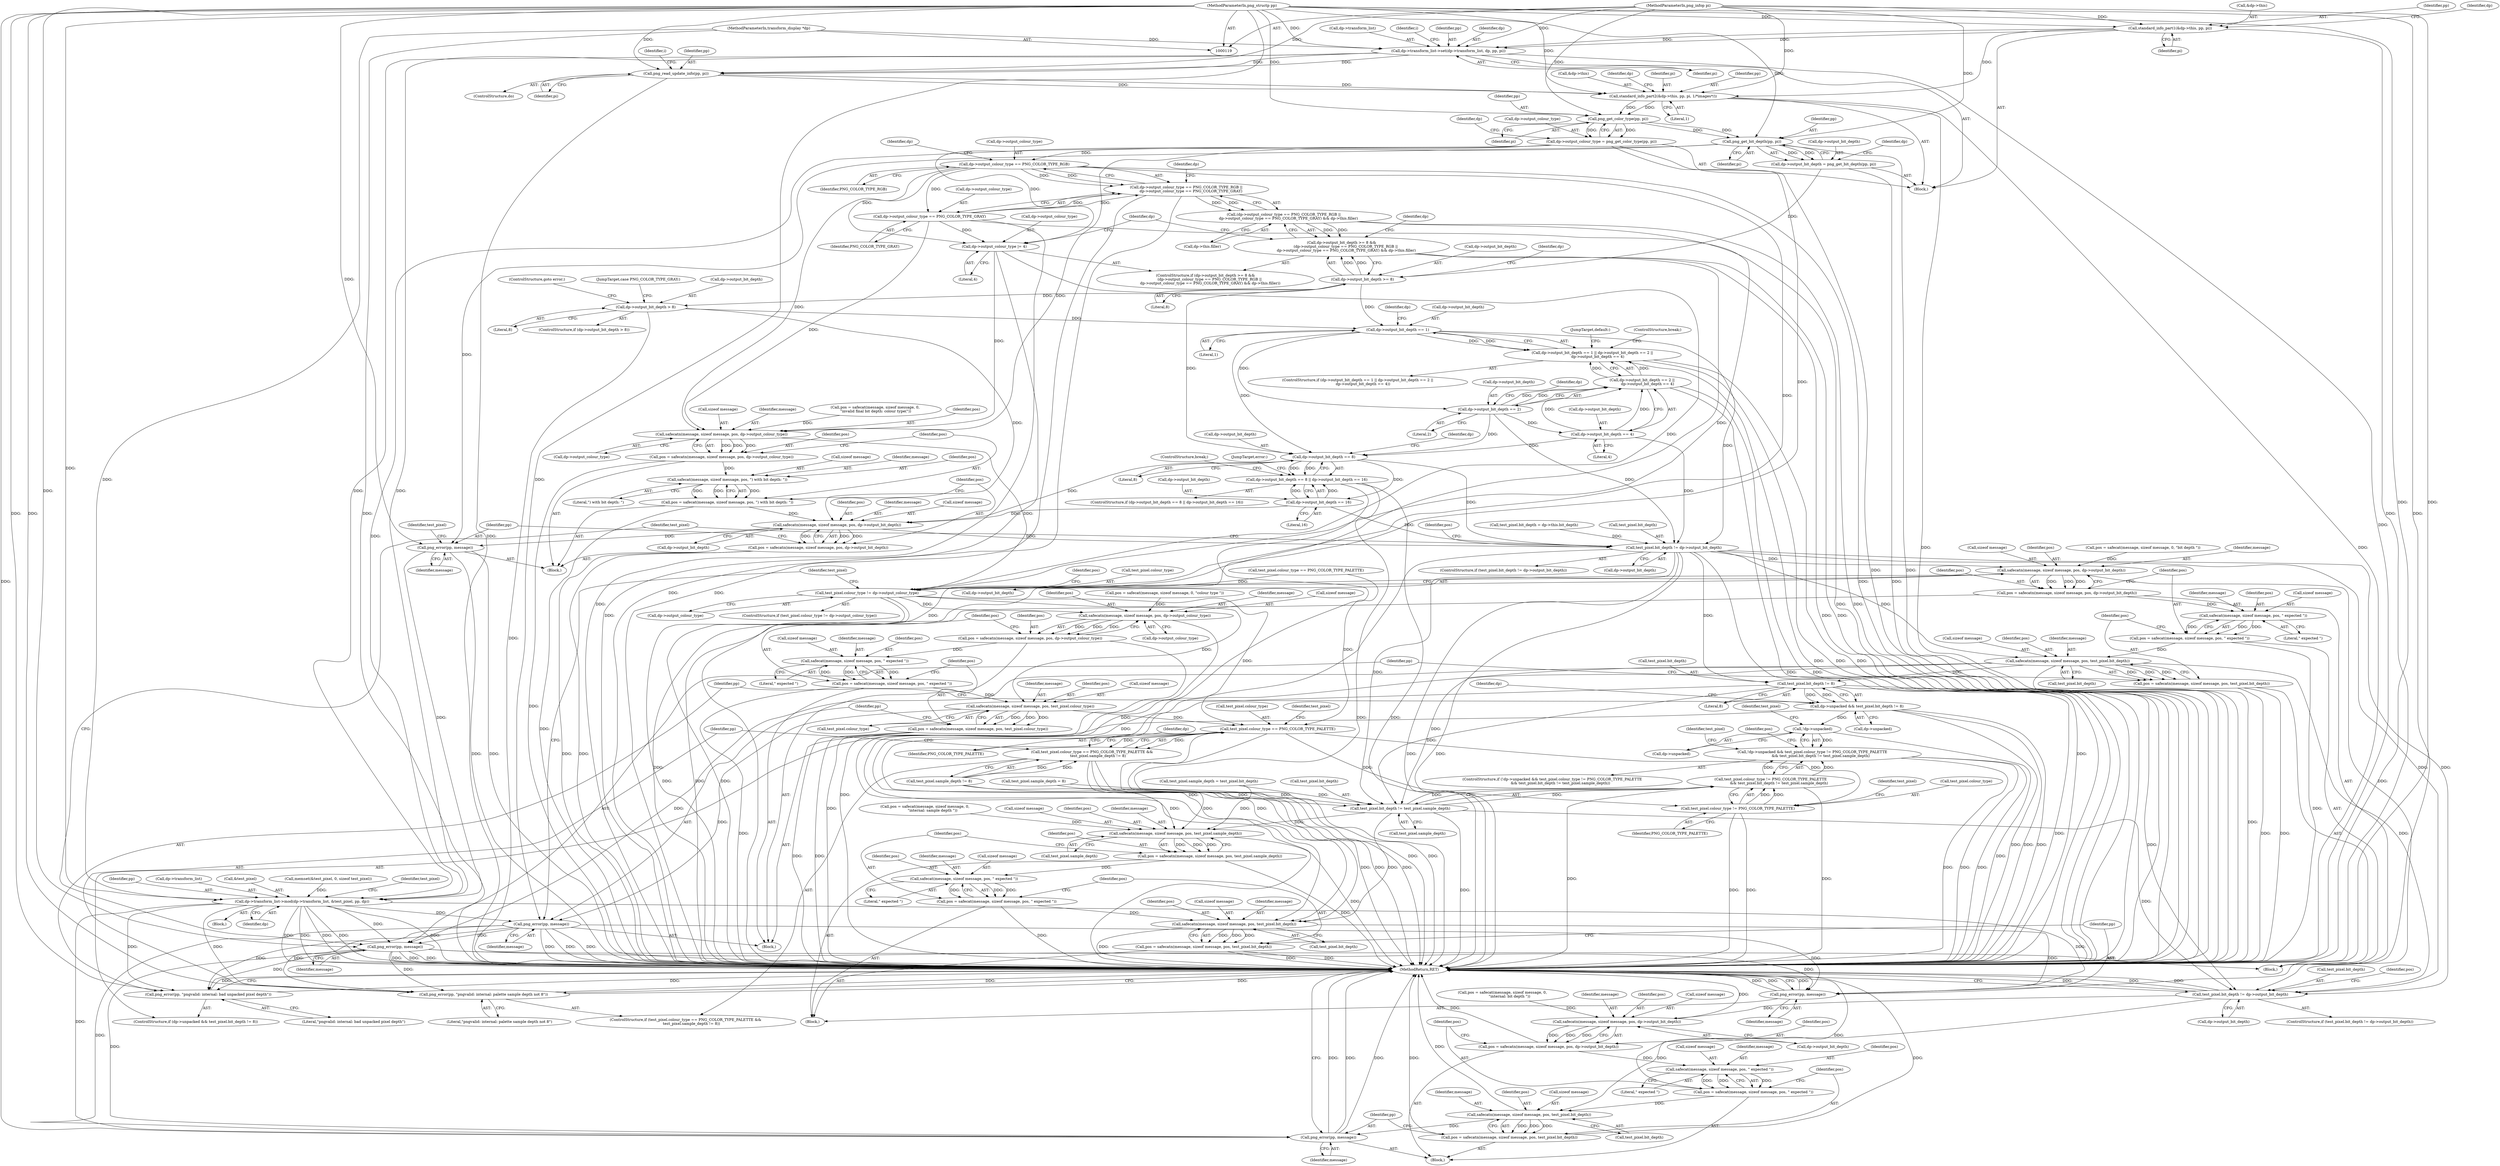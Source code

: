 digraph "0_Android_9d4853418ab2f754c2b63e091c29c5529b8b86ca_149@API" {
"1000148" [label="(Call,png_read_update_info(pp, pi))"];
"1000131" [label="(Call,dp->transform_list->set(dp->transform_list, dp, pp, pi))"];
"1000120" [label="(MethodParameterIn,transform_display *dp)"];
"1000124" [label="(Call,standard_info_part1(&dp->this, pp, pi))"];
"1000121" [label="(MethodParameterIn,png_structp pp)"];
"1000122" [label="(MethodParameterIn,png_infop pi)"];
"1000155" [label="(Call,standard_info_part2(&dp->this, pp, pi, 1/*images*/))"];
"1000167" [label="(Call,png_get_color_type(pp, pi))"];
"1000163" [label="(Call,dp->output_colour_type = png_get_color_type(pp, pi))"];
"1000186" [label="(Call,dp->output_colour_type == PNG_COLOR_TYPE_RGB)"];
"1000185" [label="(Call,dp->output_colour_type == PNG_COLOR_TYPE_RGB ||\n        dp->output_colour_type == PNG_COLOR_TYPE_GRAY)"];
"1000184" [label="(Call,(dp->output_colour_type == PNG_COLOR_TYPE_RGB ||\n        dp->output_colour_type == PNG_COLOR_TYPE_GRAY) && dp->this.filler)"];
"1000178" [label="(Call,dp->output_bit_depth >= 8 &&\n       (dp->output_colour_type == PNG_COLOR_TYPE_RGB ||\n        dp->output_colour_type == PNG_COLOR_TYPE_GRAY) && dp->this.filler)"];
"1000191" [label="(Call,dp->output_colour_type == PNG_COLOR_TYPE_GRAY)"];
"1000201" [label="(Call,dp->output_colour_type |= 4)"];
"1000267" [label="(Call,safecatn(message, sizeof message, pos, dp->output_colour_type))"];
"1000265" [label="(Call,pos = safecatn(message, sizeof message, pos, dp->output_colour_type))"];
"1000277" [label="(Call,safecat(message, sizeof message, pos, \") with bit depth: \"))"];
"1000275" [label="(Call,pos = safecat(message, sizeof message, pos, \") with bit depth: \"))"];
"1000285" [label="(Call,safecatn(message, sizeof message, pos, dp->output_bit_depth))"];
"1000283" [label="(Call,pos = safecatn(message, sizeof message, pos, dp->output_bit_depth))"];
"1000293" [label="(Call,png_error(pp, message))"];
"1000371" [label="(Call,dp->transform_list->mod(dp->transform_list, &test_pixel, pp, dp))"];
"1000426" [label="(Call,png_error(pp, message))"];
"1000476" [label="(Call,png_error(pp, message))"];
"1000491" [label="(Call,png_error(pp, \"pngvalid: internal: palette sample depth not 8\"))"];
"1000505" [label="(Call,png_error(pp, \"pngvalid: internal: bad unpacked pixel depth\"))"];
"1000567" [label="(Call,png_error(pp, message))"];
"1000618" [label="(Call,png_error(pp, message))"];
"1000430" [label="(Call,test_pixel.bit_depth != dp->output_bit_depth)"];
"1000450" [label="(Call,safecatn(message, sizeof message, pos, dp->output_bit_depth))"];
"1000448" [label="(Call,pos = safecatn(message, sizeof message, pos, dp->output_bit_depth))"];
"1000460" [label="(Call,safecat(message, sizeof message, pos, \" expected \"))"];
"1000458" [label="(Call,pos = safecat(message, sizeof message, pos, \" expected \"))"];
"1000468" [label="(Call,safecatn(message, sizeof message, pos, test_pixel.bit_depth))"];
"1000466" [label="(Call,pos = safecatn(message, sizeof message, pos, test_pixel.bit_depth))"];
"1000500" [label="(Call,test_pixel.bit_depth != 8)"];
"1000496" [label="(Call,dp->unpacked && test_pixel.bit_depth != 8)"];
"1000511" [label="(Call,!dp->unpacked)"];
"1000510" [label="(Call,!dp->unpacked && test_pixel.colour_type != PNG_COLOR_TYPE_PALETTE\n              && test_pixel.bit_depth != test_pixel.sample_depth)"];
"1000521" [label="(Call,test_pixel.bit_depth != test_pixel.sample_depth)"];
"1000515" [label="(Call,test_pixel.colour_type != PNG_COLOR_TYPE_PALETTE\n              && test_pixel.bit_depth != test_pixel.sample_depth)"];
"1000541" [label="(Call,safecatn(message, sizeof message, pos, test_pixel.sample_depth))"];
"1000539" [label="(Call,pos = safecatn(message, sizeof message, pos, test_pixel.sample_depth))"];
"1000551" [label="(Call,safecat(message, sizeof message, pos, \" expected \"))"];
"1000549" [label="(Call,pos = safecat(message, sizeof message, pos, \" expected \"))"];
"1000559" [label="(Call,safecatn(message, sizeof message, pos, test_pixel.bit_depth))"];
"1000557" [label="(Call,pos = safecatn(message, sizeof message, pos, test_pixel.bit_depth))"];
"1000572" [label="(Call,test_pixel.bit_depth != dp->output_bit_depth)"];
"1000592" [label="(Call,safecatn(message, sizeof message, pos, dp->output_bit_depth))"];
"1000590" [label="(Call,pos = safecatn(message, sizeof message, pos, dp->output_bit_depth))"];
"1000602" [label="(Call,safecat(message, sizeof message, pos, \" expected \"))"];
"1000600" [label="(Call,pos = safecat(message, sizeof message, pos, \" expected \"))"];
"1000610" [label="(Call,safecatn(message, sizeof message, pos, test_pixel.bit_depth))"];
"1000608" [label="(Call,pos = safecatn(message, sizeof message, pos, test_pixel.bit_depth))"];
"1000380" [label="(Call,test_pixel.colour_type != dp->output_colour_type)"];
"1000400" [label="(Call,safecatn(message, sizeof message, pos, dp->output_colour_type))"];
"1000398" [label="(Call,pos = safecatn(message, sizeof message, pos, dp->output_colour_type))"];
"1000410" [label="(Call,safecat(message, sizeof message, pos, \" expected \"))"];
"1000408" [label="(Call,pos = safecat(message, sizeof message, pos, \" expected \"))"];
"1000418" [label="(Call,safecatn(message, sizeof message, pos, test_pixel.colour_type))"];
"1000416" [label="(Call,pos = safecatn(message, sizeof message, pos, test_pixel.colour_type))"];
"1000481" [label="(Call,test_pixel.colour_type == PNG_COLOR_TYPE_PALETTE)"];
"1000480" [label="(Call,test_pixel.colour_type == PNG_COLOR_TYPE_PALETTE &&\n          test_pixel.sample_depth != 8)"];
"1000516" [label="(Call,test_pixel.colour_type != PNG_COLOR_TYPE_PALETTE)"];
"1000174" [label="(Call,png_get_bit_depth(pp, pi))"];
"1000170" [label="(Call,dp->output_bit_depth = png_get_bit_depth(pp, pi))"];
"1000179" [label="(Call,dp->output_bit_depth >= 8)"];
"1000213" [label="(Call,dp->output_bit_depth > 8)"];
"1000222" [label="(Call,dp->output_bit_depth == 1)"];
"1000221" [label="(Call,dp->output_bit_depth == 1 || dp->output_bit_depth == 2 ||\n         dp->output_bit_depth == 4)"];
"1000228" [label="(Call,dp->output_bit_depth == 2)"];
"1000227" [label="(Call,dp->output_bit_depth == 2 ||\n         dp->output_bit_depth == 4)"];
"1000233" [label="(Call,dp->output_bit_depth == 4)"];
"1000242" [label="(Call,dp->output_bit_depth == 8)"];
"1000241" [label="(Call,dp->output_bit_depth == 8 || dp->output_bit_depth == 16)"];
"1000247" [label="(Call,dp->output_bit_depth == 16)"];
"1000481" [label="(Call,test_pixel.colour_type == PNG_COLOR_TYPE_PALETTE)"];
"1000451" [label="(Identifier,message)"];
"1000371" [label="(Call,dp->transform_list->mod(dp->transform_list, &test_pixel, pp, dp))"];
"1000513" [label="(Identifier,dp)"];
"1000400" [label="(Call,safecatn(message, sizeof message, pos, dp->output_colour_type))"];
"1000125" [label="(Call,&dp->this)"];
"1000219" [label="(JumpTarget,case PNG_COLOR_TYPE_GRAY:)"];
"1000195" [label="(Identifier,PNG_COLOR_TYPE_GRAY)"];
"1000202" [label="(Call,dp->output_colour_type)"];
"1000420" [label="(Call,sizeof message)"];
"1000267" [label="(Call,safecatn(message, sizeof message, pos, dp->output_colour_type))"];
"1000191" [label="(Call,dp->output_colour_type == PNG_COLOR_TYPE_GRAY)"];
"1000458" [label="(Call,pos = safecat(message, sizeof message, pos, \" expected \"))"];
"1000164" [label="(Call,dp->output_colour_type)"];
"1000278" [label="(Identifier,message)"];
"1000492" [label="(Identifier,pp)"];
"1000448" [label="(Call,pos = safecatn(message, sizeof message, pos, dp->output_bit_depth))"];
"1000603" [label="(Identifier,message)"];
"1000222" [label="(Call,dp->output_bit_depth == 1)"];
"1000498" [label="(Identifier,dp)"];
"1000187" [label="(Call,dp->output_colour_type)"];
"1000281" [label="(Identifier,pos)"];
"1000432" [label="(Identifier,test_pixel)"];
"1000123" [label="(Block,)"];
"1000572" [label="(Call,test_pixel.bit_depth != dp->output_bit_depth)"];
"1000466" [label="(Call,pos = safecatn(message, sizeof message, pos, test_pixel.bit_depth))"];
"1000541" [label="(Call,safecatn(message, sizeof message, pos, test_pixel.sample_depth))"];
"1000495" [label="(ControlStructure,if (dp->unpacked && test_pixel.bit_depth != 8))"];
"1000417" [label="(Identifier,pos)"];
"1000135" [label="(Identifier,dp)"];
"1000606" [label="(Identifier,pos)"];
"1000480" [label="(Call,test_pixel.colour_type == PNG_COLOR_TYPE_PALETTE &&\n          test_pixel.sample_depth != 8)"];
"1000478" [label="(Identifier,message)"];
"1000214" [label="(Call,dp->output_bit_depth)"];
"1000510" [label="(Call,!dp->unpacked && test_pixel.colour_type != PNG_COLOR_TYPE_PALETTE\n              && test_pixel.bit_depth != test_pixel.sample_depth)"];
"1000515" [label="(Call,test_pixel.colour_type != PNG_COLOR_TYPE_PALETTE\n              && test_pixel.bit_depth != test_pixel.sample_depth)"];
"1000398" [label="(Call,pos = safecatn(message, sizeof message, pos, dp->output_colour_type))"];
"1000220" [label="(ControlStructure,if (dp->output_bit_depth == 1 || dp->output_bit_depth == 2 ||\n         dp->output_bit_depth == 4))"];
"1000265" [label="(Call,pos = safecatn(message, sizeof message, pos, dp->output_colour_type))"];
"1000558" [label="(Identifier,pos)"];
"1000155" [label="(Call,standard_info_part2(&dp->this, pp, pi, 1/*images*/))"];
"1000203" [label="(Identifier,dp)"];
"1000483" [label="(Identifier,test_pixel)"];
"1000449" [label="(Identifier,pos)"];
"1000328" [label="(Call,test_pixel.sample_depth = 8)"];
"1000591" [label="(Identifier,pos)"];
"1000176" [label="(Identifier,pi)"];
"1000608" [label="(Call,pos = safecatn(message, sizeof message, pos, test_pixel.bit_depth))"];
"1000190" [label="(Identifier,PNG_COLOR_TYPE_RGB)"];
"1000279" [label="(Call,sizeof message)"];
"1000506" [label="(Identifier,pp)"];
"1000512" [label="(Call,dp->unpacked)"];
"1000243" [label="(Call,dp->output_bit_depth)"];
"1000563" [label="(Identifier,pos)"];
"1000567" [label="(Call,png_error(pp, message))"];
"1000507" [label="(Literal,\"pngvalid: internal: bad unpacked pixel depth\")"];
"1000241" [label="(Call,dp->output_bit_depth == 8 || dp->output_bit_depth == 16)"];
"1000268" [label="(Identifier,message)"];
"1000252" [label="(ControlStructure,break;)"];
"1000473" [label="(Call,test_pixel.bit_depth)"];
"1000377" [label="(Identifier,pp)"];
"1000460" [label="(Call,safecat(message, sizeof message, pos, \" expected \"))"];
"1000593" [label="(Identifier,message)"];
"1000516" [label="(Call,test_pixel.colour_type != PNG_COLOR_TYPE_PALETTE)"];
"1000553" [label="(Call,sizeof message)"];
"1000596" [label="(Identifier,pos)"];
"1000129" [label="(Identifier,pp)"];
"1000300" [label="(Identifier,test_pixel)"];
"1000404" [label="(Identifier,pos)"];
"1000462" [label="(Call,sizeof message)"];
"1000579" [label="(Block,)"];
"1000511" [label="(Call,!dp->unpacked)"];
"1000493" [label="(Literal,\"pngvalid: internal: palette sample depth not 8\")"];
"1000441" [label="(Identifier,pos)"];
"1000518" [label="(Identifier,test_pixel)"];
"1000427" [label="(Identifier,pp)"];
"1000390" [label="(Call,pos = safecat(message, sizeof message, 0, \"colour type \"))"];
"1000198" [label="(Identifier,dp)"];
"1000419" [label="(Identifier,message)"];
"1000160" [label="(Identifier,pp)"];
"1000186" [label="(Call,dp->output_colour_type == PNG_COLOR_TYPE_RGB)"];
"1000545" [label="(Identifier,pos)"];
"1000272" [label="(Call,dp->output_colour_type)"];
"1000569" [label="(Identifier,message)"];
"1000228" [label="(Call,dp->output_bit_depth == 2)"];
"1000561" [label="(Call,sizeof message)"];
"1000156" [label="(Call,&dp->this)"];
"1000564" [label="(Call,test_pixel.bit_depth)"];
"1000334" [label="(Call,test_pixel.sample_depth = test_pixel.bit_depth)"];
"1000573" [label="(Call,test_pixel.bit_depth)"];
"1000384" [label="(Call,dp->output_colour_type)"];
"1000410" [label="(Call,safecat(message, sizeof message, pos, \" expected \"))"];
"1000165" [label="(Identifier,dp)"];
"1000180" [label="(Call,dp->output_bit_depth)"];
"1000212" [label="(ControlStructure,if (dp->output_bit_depth > 8))"];
"1000192" [label="(Call,dp->output_colour_type)"];
"1000455" [label="(Call,dp->output_bit_depth)"];
"1000296" [label="(Block,)"];
"1000401" [label="(Identifier,message)"];
"1000416" [label="(Call,pos = safecatn(message, sizeof message, pos, test_pixel.colour_type))"];
"1000218" [label="(ControlStructure,goto error;)"];
"1000285" [label="(Call,safecatn(message, sizeof message, pos, dp->output_bit_depth))"];
"1000226" [label="(Literal,1)"];
"1000121" [label="(MethodParameterIn,png_structp pp)"];
"1000505" [label="(Call,png_error(pp, \"pngvalid: internal: bad unpacked pixel depth\"))"];
"1000430" [label="(Call,test_pixel.bit_depth != dp->output_bit_depth)"];
"1000372" [label="(Call,dp->transform_list)"];
"1000289" [label="(Identifier,pos)"];
"1000543" [label="(Call,sizeof message)"];
"1000179" [label="(Call,dp->output_bit_depth >= 8)"];
"1000559" [label="(Call,safecatn(message, sizeof message, pos, test_pixel.bit_depth))"];
"1000470" [label="(Call,sizeof message)"];
"1000137" [label="(Identifier,pi)"];
"1000590" [label="(Call,pos = safecatn(message, sizeof message, pos, dp->output_bit_depth))"];
"1000283" [label="(Call,pos = safecatn(message, sizeof message, pos, dp->output_bit_depth))"];
"1000162" [label="(Literal,1)"];
"1000609" [label="(Identifier,pos)"];
"1000412" [label="(Call,sizeof message)"];
"1000525" [label="(Call,test_pixel.sample_depth)"];
"1000485" [label="(Identifier,PNG_COLOR_TYPE_PALETTE)"];
"1000450" [label="(Call,safecatn(message, sizeof message, pos, dp->output_bit_depth))"];
"1000422" [label="(Identifier,pos)"];
"1000415" [label="(Literal,\" expected \")"];
"1000253" [label="(JumpTarget,error:)"];
"1000257" [label="(Call,pos = safecat(message, sizeof message, 0,\n \"invalid final bit depth: colour type(\"))"];
"1000242" [label="(Call,dp->output_bit_depth == 8)"];
"1000175" [label="(Identifier,pp)"];
"1000295" [label="(Identifier,message)"];
"1000408" [label="(Call,pos = safecat(message, sizeof message, pos, \" expected \"))"];
"1000409" [label="(Identifier,pos)"];
"1000381" [label="(Call,test_pixel.colour_type)"];
"1000229" [label="(Call,dp->output_bit_depth)"];
"1000177" [label="(ControlStructure,if (dp->output_bit_depth >= 8 &&\n       (dp->output_colour_type == PNG_COLOR_TYPE_RGB ||\n        dp->output_colour_type == PNG_COLOR_TYPE_GRAY) && dp->this.filler))"];
"1000248" [label="(Call,dp->output_bit_depth)"];
"1000130" [label="(Identifier,pi)"];
"1000205" [label="(Literal,4)"];
"1000132" [label="(Call,dp->transform_list)"];
"1000521" [label="(Call,test_pixel.bit_depth != test_pixel.sample_depth)"];
"1000551" [label="(Call,safecat(message, sizeof message, pos, \" expected \"))"];
"1000594" [label="(Call,sizeof message)"];
"1000217" [label="(Literal,8)"];
"1000597" [label="(Call,dp->output_bit_depth)"];
"1000600" [label="(Call,pos = safecat(message, sizeof message, pos, \" expected \"))"];
"1000601" [label="(Identifier,pos)"];
"1000238" [label="(ControlStructure,break;)"];
"1000556" [label="(Literal,\" expected \")"];
"1000277" [label="(Call,safecat(message, sizeof message, pos, \") with bit depth: \"))"];
"1000171" [label="(Call,dp->output_bit_depth)"];
"1000426" [label="(Call,png_error(pp, message))"];
"1000251" [label="(Literal,16)"];
"1000131" [label="(Call,dp->transform_list->set(dp->transform_list, dp, pp, pi))"];
"1000523" [label="(Identifier,test_pixel)"];
"1000602" [label="(Call,safecat(message, sizeof message, pos, \" expected \"))"];
"1000230" [label="(Identifier,dp)"];
"1000150" [label="(Identifier,pi)"];
"1000476" [label="(Call,png_error(pp, message))"];
"1000169" [label="(Identifier,pi)"];
"1000568" [label="(Identifier,pp)"];
"1000276" [label="(Identifier,pos)"];
"1000227" [label="(Call,dp->output_bit_depth == 2 ||\n         dp->output_bit_depth == 4)"];
"1000583" [label="(Identifier,pos)"];
"1000313" [label="(Call,test_pixel.bit_depth = dp->this.bit_depth)"];
"1000411" [label="(Identifier,message)"];
"1000429" [label="(ControlStructure,if (test_pixel.bit_depth != dp->output_bit_depth))"];
"1000486" [label="(Call,test_pixel.sample_depth != 8)"];
"1000201" [label="(Call,dp->output_colour_type |= 4)"];
"1000196" [label="(Call,dp->this.filler)"];
"1000497" [label="(Call,dp->unpacked)"];
"1000290" [label="(Call,dp->output_bit_depth)"];
"1000540" [label="(Identifier,pos)"];
"1000174" [label="(Call,png_get_bit_depth(pp, pi))"];
"1000323" [label="(Call,test_pixel.colour_type == PNG_COLOR_TYPE_PALETTE)"];
"1000520" [label="(Identifier,PNG_COLOR_TYPE_PALETTE)"];
"1000607" [label="(Literal,\" expected \")"];
"1000249" [label="(Identifier,dp)"];
"1000522" [label="(Call,test_pixel.bit_depth)"];
"1000293" [label="(Call,png_error(pp, message))"];
"1000375" [label="(Call,&test_pixel)"];
"1000141" [label="(Identifier,i)"];
"1000452" [label="(Call,sizeof message)"];
"1000454" [label="(Identifier,pos)"];
"1000247" [label="(Call,dp->output_bit_depth == 16)"];
"1000440" [label="(Call,pos = safecat(message, sizeof message, 0, \"bit depth \"))"];
"1000184" [label="(Call,(dp->output_colour_type == PNG_COLOR_TYPE_RGB ||\n        dp->output_colour_type == PNG_COLOR_TYPE_GRAY) && dp->this.filler)"];
"1000618" [label="(Call,png_error(pp, message))"];
"1000378" [label="(Identifier,dp)"];
"1000188" [label="(Identifier,dp)"];
"1000148" [label="(Call,png_read_update_info(pp, pi))"];
"1000501" [label="(Call,test_pixel.bit_depth)"];
"1000542" [label="(Identifier,message)"];
"1000167" [label="(Call,png_get_color_type(pp, pi))"];
"1000604" [label="(Call,sizeof message)"];
"1000271" [label="(Identifier,pos)"];
"1000391" [label="(Identifier,pos)"];
"1000555" [label="(Identifier,pos)"];
"1000269" [label="(Call,sizeof message)"];
"1000246" [label="(Literal,8)"];
"1000467" [label="(Identifier,pos)"];
"1000120" [label="(MethodParameterIn,transform_display *dp)"];
"1000124" [label="(Call,standard_info_part1(&dp->this, pp, pi))"];
"1000294" [label="(Identifier,pp)"];
"1000428" [label="(Identifier,message)"];
"1000223" [label="(Call,dp->output_bit_depth)"];
"1000232" [label="(Literal,2)"];
"1000233" [label="(Call,dp->output_bit_depth == 4)"];
"1000434" [label="(Call,dp->output_bit_depth)"];
"1000571" [label="(ControlStructure,if (test_pixel.bit_depth != dp->output_bit_depth))"];
"1000614" [label="(Identifier,pos)"];
"1000235" [label="(Identifier,dp)"];
"1000459" [label="(Identifier,pos)"];
"1000402" [label="(Call,sizeof message)"];
"1000399" [label="(Identifier,pos)"];
"1000286" [label="(Identifier,message)"];
"1000387" [label="(Block,)"];
"1000423" [label="(Call,test_pixel.colour_type)"];
"1000557" [label="(Call,pos = safecatn(message, sizeof message, pos, test_pixel.bit_depth))"];
"1000468" [label="(Call,safecatn(message, sizeof message, pos, test_pixel.bit_depth))"];
"1000418" [label="(Call,safecatn(message, sizeof message, pos, test_pixel.colour_type))"];
"1000437" [label="(Block,)"];
"1000284" [label="(Identifier,pos)"];
"1000620" [label="(Identifier,message)"];
"1000539" [label="(Call,pos = safecatn(message, sizeof message, pos, test_pixel.sample_depth))"];
"1000161" [label="(Identifier,pi)"];
"1000472" [label="(Identifier,pos)"];
"1000178" [label="(Call,dp->output_bit_depth >= 8 &&\n       (dp->output_colour_type == PNG_COLOR_TYPE_RGB ||\n        dp->output_colour_type == PNG_COLOR_TYPE_GRAY) && dp->this.filler)"];
"1000531" [label="(Call,pos = safecat(message, sizeof message, 0,\n             \"internal: sample depth \"))"];
"1000298" [label="(Call,memset(&test_pixel, 0, sizeof test_pixel))"];
"1000136" [label="(Identifier,pp)"];
"1000550" [label="(Identifier,pos)"];
"1000163" [label="(Call,dp->output_colour_type = png_get_color_type(pp, pi))"];
"1000610" [label="(Call,safecatn(message, sizeof message, pos, test_pixel.bit_depth))"];
"1000491" [label="(Call,png_error(pp, \"pngvalid: internal: palette sample depth not 8\"))"];
"1000266" [label="(Identifier,pos)"];
"1000275" [label="(Call,pos = safecat(message, sizeof message, pos, \") with bit depth: \"))"];
"1000549" [label="(Call,pos = safecat(message, sizeof message, pos, \" expected \"))"];
"1000532" [label="(Identifier,pos)"];
"1000560" [label="(Identifier,message)"];
"1000592" [label="(Call,safecatn(message, sizeof message, pos, dp->output_bit_depth))"];
"1000170" [label="(Call,dp->output_bit_depth = png_get_bit_depth(pp, pi))"];
"1000133" [label="(Identifier,dp)"];
"1000221" [label="(Call,dp->output_bit_depth == 1 || dp->output_bit_depth == 2 ||\n         dp->output_bit_depth == 4)"];
"1000379" [label="(ControlStructure,if (test_pixel.colour_type != dp->output_colour_type))"];
"1000621" [label="(MethodReturn,RET)"];
"1000612" [label="(Call,sizeof message)"];
"1000153" [label="(Identifier,i)"];
"1000208" [label="(Identifier,dp)"];
"1000382" [label="(Identifier,test_pixel)"];
"1000500" [label="(Call,test_pixel.bit_depth != 8)"];
"1000552" [label="(Identifier,message)"];
"1000582" [label="(Call,pos = safecat(message, sizeof message, 0,\n            \"internal: bit depth \"))"];
"1000574" [label="(Identifier,test_pixel)"];
"1000619" [label="(Identifier,pp)"];
"1000414" [label="(Identifier,pos)"];
"1000254" [label="(Block,)"];
"1000465" [label="(Literal,\" expected \")"];
"1000183" [label="(Literal,8)"];
"1000380" [label="(Call,test_pixel.colour_type != dp->output_colour_type)"];
"1000234" [label="(Call,dp->output_bit_depth)"];
"1000287" [label="(Call,sizeof message)"];
"1000509" [label="(ControlStructure,if (!dp->unpacked && test_pixel.colour_type != PNG_COLOR_TYPE_PALETTE\n              && test_pixel.bit_depth != test_pixel.sample_depth))"];
"1000237" [label="(Literal,4)"];
"1000213" [label="(Call,dp->output_bit_depth > 8)"];
"1000181" [label="(Identifier,dp)"];
"1000282" [label="(Literal,\") with bit depth: \")"];
"1000431" [label="(Call,test_pixel.bit_depth)"];
"1000168" [label="(Identifier,pp)"];
"1000482" [label="(Call,test_pixel.colour_type)"];
"1000185" [label="(Call,dp->output_colour_type == PNG_COLOR_TYPE_RGB ||\n        dp->output_colour_type == PNG_COLOR_TYPE_GRAY)"];
"1000461" [label="(Identifier,message)"];
"1000504" [label="(Literal,8)"];
"1000405" [label="(Call,dp->output_colour_type)"];
"1000528" [label="(Block,)"];
"1000546" [label="(Call,test_pixel.sample_depth)"];
"1000122" [label="(MethodParameterIn,png_infop pi)"];
"1000149" [label="(Identifier,pp)"];
"1000469" [label="(Identifier,message)"];
"1000479" [label="(ControlStructure,if (test_pixel.colour_type == PNG_COLOR_TYPE_PALETTE &&\n          test_pixel.sample_depth != 8))"];
"1000576" [label="(Call,dp->output_bit_depth)"];
"1000615" [label="(Call,test_pixel.bit_depth)"];
"1000477" [label="(Identifier,pp)"];
"1000193" [label="(Identifier,dp)"];
"1000496" [label="(Call,dp->unpacked && test_pixel.bit_depth != 8)"];
"1000464" [label="(Identifier,pos)"];
"1000611" [label="(Identifier,message)"];
"1000488" [label="(Identifier,test_pixel)"];
"1000517" [label="(Call,test_pixel.colour_type)"];
"1000147" [label="(ControlStructure,do)"];
"1000172" [label="(Identifier,dp)"];
"1000240" [label="(ControlStructure,if (dp->output_bit_depth == 8 || dp->output_bit_depth == 16))"];
"1000239" [label="(JumpTarget,default:)"];
"1000148" -> "1000147"  [label="AST: "];
"1000148" -> "1000150"  [label="CFG: "];
"1000149" -> "1000148"  [label="AST: "];
"1000150" -> "1000148"  [label="AST: "];
"1000153" -> "1000148"  [label="CFG: "];
"1000148" -> "1000621"  [label="DDG: "];
"1000131" -> "1000148"  [label="DDG: "];
"1000131" -> "1000148"  [label="DDG: "];
"1000121" -> "1000148"  [label="DDG: "];
"1000122" -> "1000148"  [label="DDG: "];
"1000148" -> "1000155"  [label="DDG: "];
"1000148" -> "1000155"  [label="DDG: "];
"1000131" -> "1000123"  [label="AST: "];
"1000131" -> "1000137"  [label="CFG: "];
"1000132" -> "1000131"  [label="AST: "];
"1000135" -> "1000131"  [label="AST: "];
"1000136" -> "1000131"  [label="AST: "];
"1000137" -> "1000131"  [label="AST: "];
"1000141" -> "1000131"  [label="CFG: "];
"1000131" -> "1000621"  [label="DDG: "];
"1000120" -> "1000131"  [label="DDG: "];
"1000124" -> "1000131"  [label="DDG: "];
"1000124" -> "1000131"  [label="DDG: "];
"1000121" -> "1000131"  [label="DDG: "];
"1000122" -> "1000131"  [label="DDG: "];
"1000131" -> "1000371"  [label="DDG: "];
"1000131" -> "1000371"  [label="DDG: "];
"1000120" -> "1000119"  [label="AST: "];
"1000120" -> "1000621"  [label="DDG: "];
"1000120" -> "1000371"  [label="DDG: "];
"1000124" -> "1000123"  [label="AST: "];
"1000124" -> "1000130"  [label="CFG: "];
"1000125" -> "1000124"  [label="AST: "];
"1000129" -> "1000124"  [label="AST: "];
"1000130" -> "1000124"  [label="AST: "];
"1000133" -> "1000124"  [label="CFG: "];
"1000124" -> "1000621"  [label="DDG: "];
"1000121" -> "1000124"  [label="DDG: "];
"1000122" -> "1000124"  [label="DDG: "];
"1000124" -> "1000155"  [label="DDG: "];
"1000121" -> "1000119"  [label="AST: "];
"1000121" -> "1000621"  [label="DDG: "];
"1000121" -> "1000155"  [label="DDG: "];
"1000121" -> "1000167"  [label="DDG: "];
"1000121" -> "1000174"  [label="DDG: "];
"1000121" -> "1000293"  [label="DDG: "];
"1000121" -> "1000371"  [label="DDG: "];
"1000121" -> "1000426"  [label="DDG: "];
"1000121" -> "1000476"  [label="DDG: "];
"1000121" -> "1000491"  [label="DDG: "];
"1000121" -> "1000505"  [label="DDG: "];
"1000121" -> "1000567"  [label="DDG: "];
"1000121" -> "1000618"  [label="DDG: "];
"1000122" -> "1000119"  [label="AST: "];
"1000122" -> "1000621"  [label="DDG: "];
"1000122" -> "1000155"  [label="DDG: "];
"1000122" -> "1000167"  [label="DDG: "];
"1000122" -> "1000174"  [label="DDG: "];
"1000155" -> "1000123"  [label="AST: "];
"1000155" -> "1000162"  [label="CFG: "];
"1000156" -> "1000155"  [label="AST: "];
"1000160" -> "1000155"  [label="AST: "];
"1000161" -> "1000155"  [label="AST: "];
"1000162" -> "1000155"  [label="AST: "];
"1000165" -> "1000155"  [label="CFG: "];
"1000155" -> "1000621"  [label="DDG: "];
"1000155" -> "1000621"  [label="DDG: "];
"1000155" -> "1000167"  [label="DDG: "];
"1000155" -> "1000167"  [label="DDG: "];
"1000167" -> "1000163"  [label="AST: "];
"1000167" -> "1000169"  [label="CFG: "];
"1000168" -> "1000167"  [label="AST: "];
"1000169" -> "1000167"  [label="AST: "];
"1000163" -> "1000167"  [label="CFG: "];
"1000167" -> "1000163"  [label="DDG: "];
"1000167" -> "1000163"  [label="DDG: "];
"1000167" -> "1000174"  [label="DDG: "];
"1000167" -> "1000174"  [label="DDG: "];
"1000163" -> "1000123"  [label="AST: "];
"1000164" -> "1000163"  [label="AST: "];
"1000172" -> "1000163"  [label="CFG: "];
"1000163" -> "1000621"  [label="DDG: "];
"1000163" -> "1000186"  [label="DDG: "];
"1000163" -> "1000201"  [label="DDG: "];
"1000163" -> "1000267"  [label="DDG: "];
"1000163" -> "1000380"  [label="DDG: "];
"1000186" -> "1000185"  [label="AST: "];
"1000186" -> "1000190"  [label="CFG: "];
"1000187" -> "1000186"  [label="AST: "];
"1000190" -> "1000186"  [label="AST: "];
"1000193" -> "1000186"  [label="CFG: "];
"1000185" -> "1000186"  [label="CFG: "];
"1000186" -> "1000621"  [label="DDG: "];
"1000186" -> "1000185"  [label="DDG: "];
"1000186" -> "1000185"  [label="DDG: "];
"1000186" -> "1000191"  [label="DDG: "];
"1000186" -> "1000201"  [label="DDG: "];
"1000186" -> "1000267"  [label="DDG: "];
"1000186" -> "1000380"  [label="DDG: "];
"1000185" -> "1000184"  [label="AST: "];
"1000185" -> "1000191"  [label="CFG: "];
"1000191" -> "1000185"  [label="AST: "];
"1000198" -> "1000185"  [label="CFG: "];
"1000184" -> "1000185"  [label="CFG: "];
"1000185" -> "1000621"  [label="DDG: "];
"1000185" -> "1000621"  [label="DDG: "];
"1000185" -> "1000184"  [label="DDG: "];
"1000185" -> "1000184"  [label="DDG: "];
"1000191" -> "1000185"  [label="DDG: "];
"1000191" -> "1000185"  [label="DDG: "];
"1000184" -> "1000178"  [label="AST: "];
"1000184" -> "1000196"  [label="CFG: "];
"1000196" -> "1000184"  [label="AST: "];
"1000178" -> "1000184"  [label="CFG: "];
"1000184" -> "1000621"  [label="DDG: "];
"1000184" -> "1000621"  [label="DDG: "];
"1000184" -> "1000178"  [label="DDG: "];
"1000184" -> "1000178"  [label="DDG: "];
"1000178" -> "1000177"  [label="AST: "];
"1000178" -> "1000179"  [label="CFG: "];
"1000179" -> "1000178"  [label="AST: "];
"1000203" -> "1000178"  [label="CFG: "];
"1000208" -> "1000178"  [label="CFG: "];
"1000178" -> "1000621"  [label="DDG: "];
"1000178" -> "1000621"  [label="DDG: "];
"1000178" -> "1000621"  [label="DDG: "];
"1000179" -> "1000178"  [label="DDG: "];
"1000179" -> "1000178"  [label="DDG: "];
"1000191" -> "1000195"  [label="CFG: "];
"1000192" -> "1000191"  [label="AST: "];
"1000195" -> "1000191"  [label="AST: "];
"1000191" -> "1000621"  [label="DDG: "];
"1000191" -> "1000201"  [label="DDG: "];
"1000191" -> "1000267"  [label="DDG: "];
"1000191" -> "1000380"  [label="DDG: "];
"1000201" -> "1000177"  [label="AST: "];
"1000201" -> "1000205"  [label="CFG: "];
"1000202" -> "1000201"  [label="AST: "];
"1000205" -> "1000201"  [label="AST: "];
"1000208" -> "1000201"  [label="CFG: "];
"1000201" -> "1000621"  [label="DDG: "];
"1000201" -> "1000267"  [label="DDG: "];
"1000201" -> "1000380"  [label="DDG: "];
"1000267" -> "1000265"  [label="AST: "];
"1000267" -> "1000272"  [label="CFG: "];
"1000268" -> "1000267"  [label="AST: "];
"1000269" -> "1000267"  [label="AST: "];
"1000271" -> "1000267"  [label="AST: "];
"1000272" -> "1000267"  [label="AST: "];
"1000265" -> "1000267"  [label="CFG: "];
"1000267" -> "1000265"  [label="DDG: "];
"1000267" -> "1000265"  [label="DDG: "];
"1000267" -> "1000265"  [label="DDG: "];
"1000257" -> "1000267"  [label="DDG: "];
"1000267" -> "1000380"  [label="DDG: "];
"1000265" -> "1000254"  [label="AST: "];
"1000266" -> "1000265"  [label="AST: "];
"1000276" -> "1000265"  [label="CFG: "];
"1000265" -> "1000621"  [label="DDG: "];
"1000265" -> "1000277"  [label="DDG: "];
"1000277" -> "1000275"  [label="AST: "];
"1000277" -> "1000282"  [label="CFG: "];
"1000278" -> "1000277"  [label="AST: "];
"1000279" -> "1000277"  [label="AST: "];
"1000281" -> "1000277"  [label="AST: "];
"1000282" -> "1000277"  [label="AST: "];
"1000275" -> "1000277"  [label="CFG: "];
"1000277" -> "1000275"  [label="DDG: "];
"1000277" -> "1000275"  [label="DDG: "];
"1000277" -> "1000275"  [label="DDG: "];
"1000275" -> "1000254"  [label="AST: "];
"1000276" -> "1000275"  [label="AST: "];
"1000284" -> "1000275"  [label="CFG: "];
"1000275" -> "1000621"  [label="DDG: "];
"1000275" -> "1000285"  [label="DDG: "];
"1000285" -> "1000283"  [label="AST: "];
"1000285" -> "1000290"  [label="CFG: "];
"1000286" -> "1000285"  [label="AST: "];
"1000287" -> "1000285"  [label="AST: "];
"1000289" -> "1000285"  [label="AST: "];
"1000290" -> "1000285"  [label="AST: "];
"1000283" -> "1000285"  [label="CFG: "];
"1000285" -> "1000283"  [label="DDG: "];
"1000285" -> "1000283"  [label="DDG: "];
"1000285" -> "1000283"  [label="DDG: "];
"1000247" -> "1000285"  [label="DDG: "];
"1000213" -> "1000285"  [label="DDG: "];
"1000242" -> "1000285"  [label="DDG: "];
"1000285" -> "1000293"  [label="DDG: "];
"1000285" -> "1000430"  [label="DDG: "];
"1000283" -> "1000254"  [label="AST: "];
"1000284" -> "1000283"  [label="AST: "];
"1000294" -> "1000283"  [label="CFG: "];
"1000283" -> "1000621"  [label="DDG: "];
"1000283" -> "1000621"  [label="DDG: "];
"1000293" -> "1000254"  [label="AST: "];
"1000293" -> "1000295"  [label="CFG: "];
"1000294" -> "1000293"  [label="AST: "];
"1000295" -> "1000293"  [label="AST: "];
"1000300" -> "1000293"  [label="CFG: "];
"1000293" -> "1000621"  [label="DDG: "];
"1000293" -> "1000621"  [label="DDG: "];
"1000174" -> "1000293"  [label="DDG: "];
"1000293" -> "1000371"  [label="DDG: "];
"1000371" -> "1000296"  [label="AST: "];
"1000371" -> "1000378"  [label="CFG: "];
"1000372" -> "1000371"  [label="AST: "];
"1000375" -> "1000371"  [label="AST: "];
"1000377" -> "1000371"  [label="AST: "];
"1000378" -> "1000371"  [label="AST: "];
"1000382" -> "1000371"  [label="CFG: "];
"1000371" -> "1000621"  [label="DDG: "];
"1000371" -> "1000621"  [label="DDG: "];
"1000371" -> "1000621"  [label="DDG: "];
"1000371" -> "1000621"  [label="DDG: "];
"1000371" -> "1000621"  [label="DDG: "];
"1000298" -> "1000371"  [label="DDG: "];
"1000174" -> "1000371"  [label="DDG: "];
"1000371" -> "1000426"  [label="DDG: "];
"1000371" -> "1000476"  [label="DDG: "];
"1000371" -> "1000491"  [label="DDG: "];
"1000371" -> "1000505"  [label="DDG: "];
"1000371" -> "1000567"  [label="DDG: "];
"1000371" -> "1000618"  [label="DDG: "];
"1000426" -> "1000387"  [label="AST: "];
"1000426" -> "1000428"  [label="CFG: "];
"1000427" -> "1000426"  [label="AST: "];
"1000428" -> "1000426"  [label="AST: "];
"1000432" -> "1000426"  [label="CFG: "];
"1000426" -> "1000621"  [label="DDG: "];
"1000426" -> "1000621"  [label="DDG: "];
"1000426" -> "1000621"  [label="DDG: "];
"1000418" -> "1000426"  [label="DDG: "];
"1000426" -> "1000476"  [label="DDG: "];
"1000426" -> "1000491"  [label="DDG: "];
"1000426" -> "1000505"  [label="DDG: "];
"1000426" -> "1000567"  [label="DDG: "];
"1000426" -> "1000618"  [label="DDG: "];
"1000476" -> "1000437"  [label="AST: "];
"1000476" -> "1000478"  [label="CFG: "];
"1000477" -> "1000476"  [label="AST: "];
"1000478" -> "1000476"  [label="AST: "];
"1000483" -> "1000476"  [label="CFG: "];
"1000476" -> "1000621"  [label="DDG: "];
"1000476" -> "1000621"  [label="DDG: "];
"1000476" -> "1000621"  [label="DDG: "];
"1000468" -> "1000476"  [label="DDG: "];
"1000476" -> "1000491"  [label="DDG: "];
"1000476" -> "1000505"  [label="DDG: "];
"1000476" -> "1000567"  [label="DDG: "];
"1000476" -> "1000618"  [label="DDG: "];
"1000491" -> "1000479"  [label="AST: "];
"1000491" -> "1000493"  [label="CFG: "];
"1000492" -> "1000491"  [label="AST: "];
"1000493" -> "1000491"  [label="AST: "];
"1000621" -> "1000491"  [label="CFG: "];
"1000491" -> "1000621"  [label="DDG: "];
"1000491" -> "1000621"  [label="DDG: "];
"1000505" -> "1000495"  [label="AST: "];
"1000505" -> "1000507"  [label="CFG: "];
"1000506" -> "1000505"  [label="AST: "];
"1000507" -> "1000505"  [label="AST: "];
"1000621" -> "1000505"  [label="CFG: "];
"1000505" -> "1000621"  [label="DDG: "];
"1000505" -> "1000621"  [label="DDG: "];
"1000567" -> "1000528"  [label="AST: "];
"1000567" -> "1000569"  [label="CFG: "];
"1000568" -> "1000567"  [label="AST: "];
"1000569" -> "1000567"  [label="AST: "];
"1000621" -> "1000567"  [label="CFG: "];
"1000567" -> "1000621"  [label="DDG: "];
"1000567" -> "1000621"  [label="DDG: "];
"1000567" -> "1000621"  [label="DDG: "];
"1000559" -> "1000567"  [label="DDG: "];
"1000618" -> "1000579"  [label="AST: "];
"1000618" -> "1000620"  [label="CFG: "];
"1000619" -> "1000618"  [label="AST: "];
"1000620" -> "1000618"  [label="AST: "];
"1000621" -> "1000618"  [label="CFG: "];
"1000618" -> "1000621"  [label="DDG: "];
"1000618" -> "1000621"  [label="DDG: "];
"1000618" -> "1000621"  [label="DDG: "];
"1000610" -> "1000618"  [label="DDG: "];
"1000430" -> "1000429"  [label="AST: "];
"1000430" -> "1000434"  [label="CFG: "];
"1000431" -> "1000430"  [label="AST: "];
"1000434" -> "1000430"  [label="AST: "];
"1000441" -> "1000430"  [label="CFG: "];
"1000483" -> "1000430"  [label="CFG: "];
"1000430" -> "1000621"  [label="DDG: "];
"1000430" -> "1000621"  [label="DDG: "];
"1000430" -> "1000621"  [label="DDG: "];
"1000313" -> "1000430"  [label="DDG: "];
"1000247" -> "1000430"  [label="DDG: "];
"1000222" -> "1000430"  [label="DDG: "];
"1000228" -> "1000430"  [label="DDG: "];
"1000233" -> "1000430"  [label="DDG: "];
"1000242" -> "1000430"  [label="DDG: "];
"1000430" -> "1000450"  [label="DDG: "];
"1000430" -> "1000468"  [label="DDG: "];
"1000430" -> "1000500"  [label="DDG: "];
"1000430" -> "1000521"  [label="DDG: "];
"1000430" -> "1000559"  [label="DDG: "];
"1000430" -> "1000572"  [label="DDG: "];
"1000430" -> "1000572"  [label="DDG: "];
"1000450" -> "1000448"  [label="AST: "];
"1000450" -> "1000455"  [label="CFG: "];
"1000451" -> "1000450"  [label="AST: "];
"1000452" -> "1000450"  [label="AST: "];
"1000454" -> "1000450"  [label="AST: "];
"1000455" -> "1000450"  [label="AST: "];
"1000448" -> "1000450"  [label="CFG: "];
"1000450" -> "1000621"  [label="DDG: "];
"1000450" -> "1000448"  [label="DDG: "];
"1000450" -> "1000448"  [label="DDG: "];
"1000450" -> "1000448"  [label="DDG: "];
"1000440" -> "1000450"  [label="DDG: "];
"1000450" -> "1000572"  [label="DDG: "];
"1000448" -> "1000437"  [label="AST: "];
"1000449" -> "1000448"  [label="AST: "];
"1000459" -> "1000448"  [label="CFG: "];
"1000448" -> "1000621"  [label="DDG: "];
"1000448" -> "1000460"  [label="DDG: "];
"1000460" -> "1000458"  [label="AST: "];
"1000460" -> "1000465"  [label="CFG: "];
"1000461" -> "1000460"  [label="AST: "];
"1000462" -> "1000460"  [label="AST: "];
"1000464" -> "1000460"  [label="AST: "];
"1000465" -> "1000460"  [label="AST: "];
"1000458" -> "1000460"  [label="CFG: "];
"1000460" -> "1000458"  [label="DDG: "];
"1000460" -> "1000458"  [label="DDG: "];
"1000460" -> "1000458"  [label="DDG: "];
"1000458" -> "1000437"  [label="AST: "];
"1000459" -> "1000458"  [label="AST: "];
"1000467" -> "1000458"  [label="CFG: "];
"1000458" -> "1000621"  [label="DDG: "];
"1000458" -> "1000468"  [label="DDG: "];
"1000468" -> "1000466"  [label="AST: "];
"1000468" -> "1000473"  [label="CFG: "];
"1000469" -> "1000468"  [label="AST: "];
"1000470" -> "1000468"  [label="AST: "];
"1000472" -> "1000468"  [label="AST: "];
"1000473" -> "1000468"  [label="AST: "];
"1000466" -> "1000468"  [label="CFG: "];
"1000468" -> "1000621"  [label="DDG: "];
"1000468" -> "1000466"  [label="DDG: "];
"1000468" -> "1000466"  [label="DDG: "];
"1000468" -> "1000466"  [label="DDG: "];
"1000468" -> "1000500"  [label="DDG: "];
"1000468" -> "1000521"  [label="DDG: "];
"1000468" -> "1000559"  [label="DDG: "];
"1000468" -> "1000572"  [label="DDG: "];
"1000466" -> "1000437"  [label="AST: "];
"1000467" -> "1000466"  [label="AST: "];
"1000477" -> "1000466"  [label="CFG: "];
"1000466" -> "1000621"  [label="DDG: "];
"1000466" -> "1000621"  [label="DDG: "];
"1000500" -> "1000496"  [label="AST: "];
"1000500" -> "1000504"  [label="CFG: "];
"1000501" -> "1000500"  [label="AST: "];
"1000504" -> "1000500"  [label="AST: "];
"1000496" -> "1000500"  [label="CFG: "];
"1000500" -> "1000621"  [label="DDG: "];
"1000500" -> "1000496"  [label="DDG: "];
"1000500" -> "1000496"  [label="DDG: "];
"1000500" -> "1000521"  [label="DDG: "];
"1000500" -> "1000559"  [label="DDG: "];
"1000500" -> "1000572"  [label="DDG: "];
"1000496" -> "1000495"  [label="AST: "];
"1000496" -> "1000497"  [label="CFG: "];
"1000497" -> "1000496"  [label="AST: "];
"1000506" -> "1000496"  [label="CFG: "];
"1000513" -> "1000496"  [label="CFG: "];
"1000496" -> "1000621"  [label="DDG: "];
"1000496" -> "1000621"  [label="DDG: "];
"1000496" -> "1000621"  [label="DDG: "];
"1000496" -> "1000511"  [label="DDG: "];
"1000511" -> "1000510"  [label="AST: "];
"1000511" -> "1000512"  [label="CFG: "];
"1000512" -> "1000511"  [label="AST: "];
"1000518" -> "1000511"  [label="CFG: "];
"1000510" -> "1000511"  [label="CFG: "];
"1000511" -> "1000621"  [label="DDG: "];
"1000511" -> "1000510"  [label="DDG: "];
"1000510" -> "1000509"  [label="AST: "];
"1000510" -> "1000515"  [label="CFG: "];
"1000515" -> "1000510"  [label="AST: "];
"1000532" -> "1000510"  [label="CFG: "];
"1000574" -> "1000510"  [label="CFG: "];
"1000510" -> "1000621"  [label="DDG: "];
"1000510" -> "1000621"  [label="DDG: "];
"1000510" -> "1000621"  [label="DDG: "];
"1000515" -> "1000510"  [label="DDG: "];
"1000515" -> "1000510"  [label="DDG: "];
"1000521" -> "1000515"  [label="AST: "];
"1000521" -> "1000525"  [label="CFG: "];
"1000522" -> "1000521"  [label="AST: "];
"1000525" -> "1000521"  [label="AST: "];
"1000515" -> "1000521"  [label="CFG: "];
"1000521" -> "1000621"  [label="DDG: "];
"1000521" -> "1000515"  [label="DDG: "];
"1000521" -> "1000515"  [label="DDG: "];
"1000486" -> "1000521"  [label="DDG: "];
"1000328" -> "1000521"  [label="DDG: "];
"1000334" -> "1000521"  [label="DDG: "];
"1000521" -> "1000541"  [label="DDG: "];
"1000521" -> "1000559"  [label="DDG: "];
"1000521" -> "1000572"  [label="DDG: "];
"1000515" -> "1000516"  [label="CFG: "];
"1000516" -> "1000515"  [label="AST: "];
"1000515" -> "1000621"  [label="DDG: "];
"1000515" -> "1000621"  [label="DDG: "];
"1000516" -> "1000515"  [label="DDG: "];
"1000516" -> "1000515"  [label="DDG: "];
"1000541" -> "1000539"  [label="AST: "];
"1000541" -> "1000546"  [label="CFG: "];
"1000542" -> "1000541"  [label="AST: "];
"1000543" -> "1000541"  [label="AST: "];
"1000545" -> "1000541"  [label="AST: "];
"1000546" -> "1000541"  [label="AST: "];
"1000539" -> "1000541"  [label="CFG: "];
"1000541" -> "1000621"  [label="DDG: "];
"1000541" -> "1000539"  [label="DDG: "];
"1000541" -> "1000539"  [label="DDG: "];
"1000541" -> "1000539"  [label="DDG: "];
"1000531" -> "1000541"  [label="DDG: "];
"1000486" -> "1000541"  [label="DDG: "];
"1000328" -> "1000541"  [label="DDG: "];
"1000334" -> "1000541"  [label="DDG: "];
"1000539" -> "1000528"  [label="AST: "];
"1000540" -> "1000539"  [label="AST: "];
"1000550" -> "1000539"  [label="CFG: "];
"1000539" -> "1000621"  [label="DDG: "];
"1000539" -> "1000551"  [label="DDG: "];
"1000551" -> "1000549"  [label="AST: "];
"1000551" -> "1000556"  [label="CFG: "];
"1000552" -> "1000551"  [label="AST: "];
"1000553" -> "1000551"  [label="AST: "];
"1000555" -> "1000551"  [label="AST: "];
"1000556" -> "1000551"  [label="AST: "];
"1000549" -> "1000551"  [label="CFG: "];
"1000551" -> "1000549"  [label="DDG: "];
"1000551" -> "1000549"  [label="DDG: "];
"1000551" -> "1000549"  [label="DDG: "];
"1000549" -> "1000528"  [label="AST: "];
"1000550" -> "1000549"  [label="AST: "];
"1000558" -> "1000549"  [label="CFG: "];
"1000549" -> "1000621"  [label="DDG: "];
"1000549" -> "1000559"  [label="DDG: "];
"1000559" -> "1000557"  [label="AST: "];
"1000559" -> "1000564"  [label="CFG: "];
"1000560" -> "1000559"  [label="AST: "];
"1000561" -> "1000559"  [label="AST: "];
"1000563" -> "1000559"  [label="AST: "];
"1000564" -> "1000559"  [label="AST: "];
"1000557" -> "1000559"  [label="CFG: "];
"1000559" -> "1000621"  [label="DDG: "];
"1000559" -> "1000557"  [label="DDG: "];
"1000559" -> "1000557"  [label="DDG: "];
"1000559" -> "1000557"  [label="DDG: "];
"1000557" -> "1000528"  [label="AST: "];
"1000558" -> "1000557"  [label="AST: "];
"1000568" -> "1000557"  [label="CFG: "];
"1000557" -> "1000621"  [label="DDG: "];
"1000557" -> "1000621"  [label="DDG: "];
"1000572" -> "1000571"  [label="AST: "];
"1000572" -> "1000576"  [label="CFG: "];
"1000573" -> "1000572"  [label="AST: "];
"1000576" -> "1000572"  [label="AST: "];
"1000583" -> "1000572"  [label="CFG: "];
"1000621" -> "1000572"  [label="CFG: "];
"1000572" -> "1000621"  [label="DDG: "];
"1000572" -> "1000621"  [label="DDG: "];
"1000572" -> "1000621"  [label="DDG: "];
"1000572" -> "1000592"  [label="DDG: "];
"1000572" -> "1000610"  [label="DDG: "];
"1000592" -> "1000590"  [label="AST: "];
"1000592" -> "1000597"  [label="CFG: "];
"1000593" -> "1000592"  [label="AST: "];
"1000594" -> "1000592"  [label="AST: "];
"1000596" -> "1000592"  [label="AST: "];
"1000597" -> "1000592"  [label="AST: "];
"1000590" -> "1000592"  [label="CFG: "];
"1000592" -> "1000621"  [label="DDG: "];
"1000592" -> "1000590"  [label="DDG: "];
"1000592" -> "1000590"  [label="DDG: "];
"1000592" -> "1000590"  [label="DDG: "];
"1000582" -> "1000592"  [label="DDG: "];
"1000590" -> "1000579"  [label="AST: "];
"1000591" -> "1000590"  [label="AST: "];
"1000601" -> "1000590"  [label="CFG: "];
"1000590" -> "1000621"  [label="DDG: "];
"1000590" -> "1000602"  [label="DDG: "];
"1000602" -> "1000600"  [label="AST: "];
"1000602" -> "1000607"  [label="CFG: "];
"1000603" -> "1000602"  [label="AST: "];
"1000604" -> "1000602"  [label="AST: "];
"1000606" -> "1000602"  [label="AST: "];
"1000607" -> "1000602"  [label="AST: "];
"1000600" -> "1000602"  [label="CFG: "];
"1000602" -> "1000600"  [label="DDG: "];
"1000602" -> "1000600"  [label="DDG: "];
"1000602" -> "1000600"  [label="DDG: "];
"1000600" -> "1000579"  [label="AST: "];
"1000601" -> "1000600"  [label="AST: "];
"1000609" -> "1000600"  [label="CFG: "];
"1000600" -> "1000621"  [label="DDG: "];
"1000600" -> "1000610"  [label="DDG: "];
"1000610" -> "1000608"  [label="AST: "];
"1000610" -> "1000615"  [label="CFG: "];
"1000611" -> "1000610"  [label="AST: "];
"1000612" -> "1000610"  [label="AST: "];
"1000614" -> "1000610"  [label="AST: "];
"1000615" -> "1000610"  [label="AST: "];
"1000608" -> "1000610"  [label="CFG: "];
"1000610" -> "1000621"  [label="DDG: "];
"1000610" -> "1000608"  [label="DDG: "];
"1000610" -> "1000608"  [label="DDG: "];
"1000610" -> "1000608"  [label="DDG: "];
"1000608" -> "1000579"  [label="AST: "];
"1000609" -> "1000608"  [label="AST: "];
"1000619" -> "1000608"  [label="CFG: "];
"1000608" -> "1000621"  [label="DDG: "];
"1000608" -> "1000621"  [label="DDG: "];
"1000380" -> "1000379"  [label="AST: "];
"1000380" -> "1000384"  [label="CFG: "];
"1000381" -> "1000380"  [label="AST: "];
"1000384" -> "1000380"  [label="AST: "];
"1000391" -> "1000380"  [label="CFG: "];
"1000432" -> "1000380"  [label="CFG: "];
"1000380" -> "1000621"  [label="DDG: "];
"1000380" -> "1000621"  [label="DDG: "];
"1000323" -> "1000380"  [label="DDG: "];
"1000380" -> "1000400"  [label="DDG: "];
"1000380" -> "1000418"  [label="DDG: "];
"1000380" -> "1000481"  [label="DDG: "];
"1000400" -> "1000398"  [label="AST: "];
"1000400" -> "1000405"  [label="CFG: "];
"1000401" -> "1000400"  [label="AST: "];
"1000402" -> "1000400"  [label="AST: "];
"1000404" -> "1000400"  [label="AST: "];
"1000405" -> "1000400"  [label="AST: "];
"1000398" -> "1000400"  [label="CFG: "];
"1000400" -> "1000621"  [label="DDG: "];
"1000400" -> "1000398"  [label="DDG: "];
"1000400" -> "1000398"  [label="DDG: "];
"1000400" -> "1000398"  [label="DDG: "];
"1000390" -> "1000400"  [label="DDG: "];
"1000398" -> "1000387"  [label="AST: "];
"1000399" -> "1000398"  [label="AST: "];
"1000409" -> "1000398"  [label="CFG: "];
"1000398" -> "1000621"  [label="DDG: "];
"1000398" -> "1000410"  [label="DDG: "];
"1000410" -> "1000408"  [label="AST: "];
"1000410" -> "1000415"  [label="CFG: "];
"1000411" -> "1000410"  [label="AST: "];
"1000412" -> "1000410"  [label="AST: "];
"1000414" -> "1000410"  [label="AST: "];
"1000415" -> "1000410"  [label="AST: "];
"1000408" -> "1000410"  [label="CFG: "];
"1000410" -> "1000408"  [label="DDG: "];
"1000410" -> "1000408"  [label="DDG: "];
"1000410" -> "1000408"  [label="DDG: "];
"1000408" -> "1000387"  [label="AST: "];
"1000409" -> "1000408"  [label="AST: "];
"1000417" -> "1000408"  [label="CFG: "];
"1000408" -> "1000621"  [label="DDG: "];
"1000408" -> "1000418"  [label="DDG: "];
"1000418" -> "1000416"  [label="AST: "];
"1000418" -> "1000423"  [label="CFG: "];
"1000419" -> "1000418"  [label="AST: "];
"1000420" -> "1000418"  [label="AST: "];
"1000422" -> "1000418"  [label="AST: "];
"1000423" -> "1000418"  [label="AST: "];
"1000416" -> "1000418"  [label="CFG: "];
"1000418" -> "1000416"  [label="DDG: "];
"1000418" -> "1000416"  [label="DDG: "];
"1000418" -> "1000416"  [label="DDG: "];
"1000418" -> "1000481"  [label="DDG: "];
"1000416" -> "1000387"  [label="AST: "];
"1000417" -> "1000416"  [label="AST: "];
"1000427" -> "1000416"  [label="CFG: "];
"1000416" -> "1000621"  [label="DDG: "];
"1000416" -> "1000621"  [label="DDG: "];
"1000481" -> "1000480"  [label="AST: "];
"1000481" -> "1000485"  [label="CFG: "];
"1000482" -> "1000481"  [label="AST: "];
"1000485" -> "1000481"  [label="AST: "];
"1000488" -> "1000481"  [label="CFG: "];
"1000480" -> "1000481"  [label="CFG: "];
"1000481" -> "1000621"  [label="DDG: "];
"1000481" -> "1000621"  [label="DDG: "];
"1000481" -> "1000480"  [label="DDG: "];
"1000481" -> "1000480"  [label="DDG: "];
"1000323" -> "1000481"  [label="DDG: "];
"1000481" -> "1000516"  [label="DDG: "];
"1000481" -> "1000516"  [label="DDG: "];
"1000480" -> "1000479"  [label="AST: "];
"1000480" -> "1000486"  [label="CFG: "];
"1000486" -> "1000480"  [label="AST: "];
"1000492" -> "1000480"  [label="CFG: "];
"1000498" -> "1000480"  [label="CFG: "];
"1000480" -> "1000621"  [label="DDG: "];
"1000480" -> "1000621"  [label="DDG: "];
"1000480" -> "1000621"  [label="DDG: "];
"1000486" -> "1000480"  [label="DDG: "];
"1000486" -> "1000480"  [label="DDG: "];
"1000516" -> "1000520"  [label="CFG: "];
"1000517" -> "1000516"  [label="AST: "];
"1000520" -> "1000516"  [label="AST: "];
"1000523" -> "1000516"  [label="CFG: "];
"1000516" -> "1000621"  [label="DDG: "];
"1000516" -> "1000621"  [label="DDG: "];
"1000174" -> "1000170"  [label="AST: "];
"1000174" -> "1000176"  [label="CFG: "];
"1000175" -> "1000174"  [label="AST: "];
"1000176" -> "1000174"  [label="AST: "];
"1000170" -> "1000174"  [label="CFG: "];
"1000174" -> "1000621"  [label="DDG: "];
"1000174" -> "1000170"  [label="DDG: "];
"1000174" -> "1000170"  [label="DDG: "];
"1000170" -> "1000123"  [label="AST: "];
"1000171" -> "1000170"  [label="AST: "];
"1000181" -> "1000170"  [label="CFG: "];
"1000170" -> "1000621"  [label="DDG: "];
"1000170" -> "1000179"  [label="DDG: "];
"1000179" -> "1000183"  [label="CFG: "];
"1000180" -> "1000179"  [label="AST: "];
"1000183" -> "1000179"  [label="AST: "];
"1000188" -> "1000179"  [label="CFG: "];
"1000179" -> "1000213"  [label="DDG: "];
"1000179" -> "1000222"  [label="DDG: "];
"1000179" -> "1000242"  [label="DDG: "];
"1000213" -> "1000212"  [label="AST: "];
"1000213" -> "1000217"  [label="CFG: "];
"1000214" -> "1000213"  [label="AST: "];
"1000217" -> "1000213"  [label="AST: "];
"1000218" -> "1000213"  [label="CFG: "];
"1000219" -> "1000213"  [label="CFG: "];
"1000213" -> "1000621"  [label="DDG: "];
"1000213" -> "1000222"  [label="DDG: "];
"1000222" -> "1000221"  [label="AST: "];
"1000222" -> "1000226"  [label="CFG: "];
"1000223" -> "1000222"  [label="AST: "];
"1000226" -> "1000222"  [label="AST: "];
"1000230" -> "1000222"  [label="CFG: "];
"1000221" -> "1000222"  [label="CFG: "];
"1000222" -> "1000221"  [label="DDG: "];
"1000222" -> "1000221"  [label="DDG: "];
"1000222" -> "1000228"  [label="DDG: "];
"1000222" -> "1000242"  [label="DDG: "];
"1000221" -> "1000220"  [label="AST: "];
"1000221" -> "1000227"  [label="CFG: "];
"1000227" -> "1000221"  [label="AST: "];
"1000238" -> "1000221"  [label="CFG: "];
"1000239" -> "1000221"  [label="CFG: "];
"1000221" -> "1000621"  [label="DDG: "];
"1000221" -> "1000621"  [label="DDG: "];
"1000221" -> "1000621"  [label="DDG: "];
"1000227" -> "1000221"  [label="DDG: "];
"1000227" -> "1000221"  [label="DDG: "];
"1000228" -> "1000227"  [label="AST: "];
"1000228" -> "1000232"  [label="CFG: "];
"1000229" -> "1000228"  [label="AST: "];
"1000232" -> "1000228"  [label="AST: "];
"1000235" -> "1000228"  [label="CFG: "];
"1000227" -> "1000228"  [label="CFG: "];
"1000228" -> "1000227"  [label="DDG: "];
"1000228" -> "1000227"  [label="DDG: "];
"1000228" -> "1000233"  [label="DDG: "];
"1000228" -> "1000242"  [label="DDG: "];
"1000227" -> "1000233"  [label="CFG: "];
"1000233" -> "1000227"  [label="AST: "];
"1000227" -> "1000621"  [label="DDG: "];
"1000227" -> "1000621"  [label="DDG: "];
"1000233" -> "1000227"  [label="DDG: "];
"1000233" -> "1000227"  [label="DDG: "];
"1000233" -> "1000237"  [label="CFG: "];
"1000234" -> "1000233"  [label="AST: "];
"1000237" -> "1000233"  [label="AST: "];
"1000233" -> "1000242"  [label="DDG: "];
"1000242" -> "1000241"  [label="AST: "];
"1000242" -> "1000246"  [label="CFG: "];
"1000243" -> "1000242"  [label="AST: "];
"1000246" -> "1000242"  [label="AST: "];
"1000249" -> "1000242"  [label="CFG: "];
"1000241" -> "1000242"  [label="CFG: "];
"1000242" -> "1000241"  [label="DDG: "];
"1000242" -> "1000241"  [label="DDG: "];
"1000242" -> "1000247"  [label="DDG: "];
"1000241" -> "1000240"  [label="AST: "];
"1000241" -> "1000247"  [label="CFG: "];
"1000247" -> "1000241"  [label="AST: "];
"1000252" -> "1000241"  [label="CFG: "];
"1000253" -> "1000241"  [label="CFG: "];
"1000241" -> "1000621"  [label="DDG: "];
"1000241" -> "1000621"  [label="DDG: "];
"1000241" -> "1000621"  [label="DDG: "];
"1000247" -> "1000241"  [label="DDG: "];
"1000247" -> "1000241"  [label="DDG: "];
"1000247" -> "1000251"  [label="CFG: "];
"1000248" -> "1000247"  [label="AST: "];
"1000251" -> "1000247"  [label="AST: "];
}
